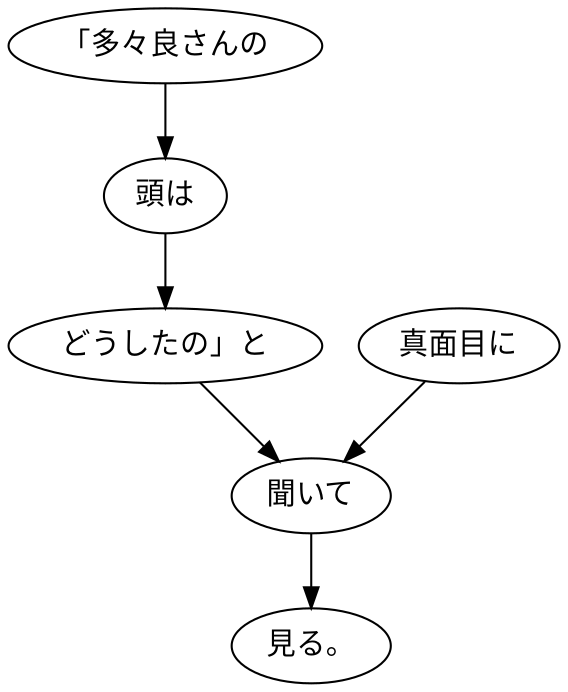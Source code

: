 digraph graph3016 {
	node0 [label="「多々良さんの"];
	node1 [label="頭は"];
	node2 [label="どうしたの」と"];
	node3 [label="真面目に"];
	node4 [label="聞いて"];
	node5 [label="見る。"];
	node0 -> node1;
	node1 -> node2;
	node2 -> node4;
	node3 -> node4;
	node4 -> node5;
}
